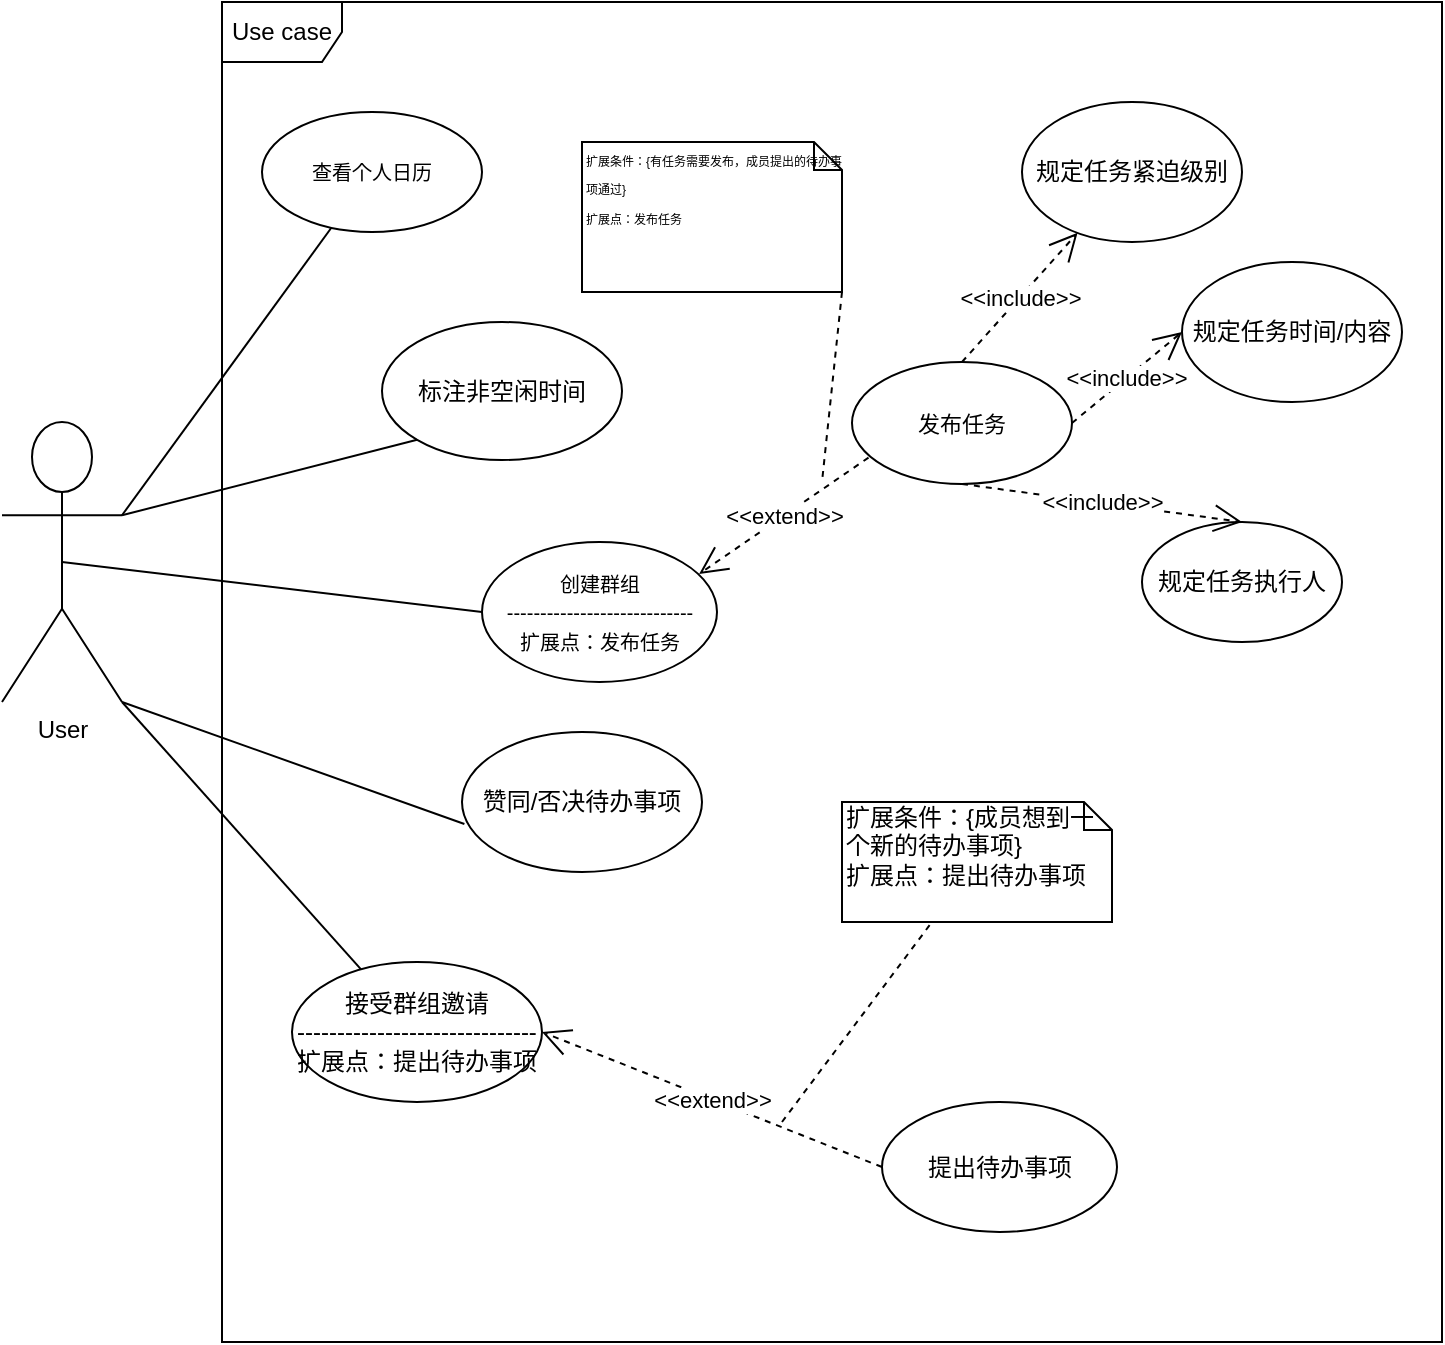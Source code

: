 <mxfile version="13.8.0" type="github" pages="2">
  <diagram id="0C442tjUMzfvRgD-rWmv" name="Page-1">
    <mxGraphModel dx="1183" dy="318" grid="1" gridSize="10" guides="1" tooltips="1" connect="1" arrows="1" fold="1" page="1" pageScale="1" pageWidth="827" pageHeight="1169" math="0" shadow="0">
      <root>
        <mxCell id="0" />
        <mxCell id="1" parent="0" />
        <mxCell id="Aq8MUgiEz7kiHm_kLCTz-1" value="User" style="shape=umlActor;verticalLabelPosition=bottom;verticalAlign=top;html=1;" parent="1" vertex="1">
          <mxGeometry x="50" y="230" width="60" height="140" as="geometry" />
        </mxCell>
        <mxCell id="Aq8MUgiEz7kiHm_kLCTz-2" value="Use case" style="shape=umlFrame;whiteSpace=wrap;html=1;" parent="1" vertex="1">
          <mxGeometry x="160" y="20" width="610" height="670" as="geometry" />
        </mxCell>
        <mxCell id="Aq8MUgiEz7kiHm_kLCTz-7" value="&lt;font style=&quot;font-size: 10px&quot;&gt;查看个人日历&lt;/font&gt;" style="ellipse;whiteSpace=wrap;html=1;" parent="1" vertex="1">
          <mxGeometry x="180" y="75" width="110" height="60" as="geometry" />
        </mxCell>
        <mxCell id="Aq8MUgiEz7kiHm_kLCTz-8" value="&lt;span style=&quot;font-size: 10px&quot;&gt;创建群组&lt;br&gt;----------------------------&lt;br&gt;扩展点：发布任务&lt;br&gt;&lt;/span&gt;" style="ellipse;whiteSpace=wrap;html=1;" parent="1" vertex="1">
          <mxGeometry x="290" y="290" width="117.5" height="70" as="geometry" />
        </mxCell>
        <mxCell id="Aq8MUgiEz7kiHm_kLCTz-9" value="接受群组邀请&lt;br&gt;------------------------------&lt;br&gt;扩展点：提出待办事项" style="ellipse;whiteSpace=wrap;html=1;" parent="1" vertex="1">
          <mxGeometry x="195" y="500" width="125" height="70" as="geometry" />
        </mxCell>
        <mxCell id="Aq8MUgiEz7kiHm_kLCTz-13" value="&lt;font style=&quot;font-size: 11px&quot;&gt;发布任务&lt;/font&gt;" style="ellipse;whiteSpace=wrap;html=1;" parent="1" vertex="1">
          <mxGeometry x="475" y="200" width="110" height="61" as="geometry" />
        </mxCell>
        <mxCell id="Aq8MUgiEz7kiHm_kLCTz-14" value="提出待办事项" style="ellipse;whiteSpace=wrap;html=1;" parent="1" vertex="1">
          <mxGeometry x="490" y="570" width="117.5" height="65" as="geometry" />
        </mxCell>
        <mxCell id="Aq8MUgiEz7kiHm_kLCTz-16" value="规定任务紧迫级别" style="ellipse;whiteSpace=wrap;html=1;" parent="1" vertex="1">
          <mxGeometry x="560" y="70" width="110" height="70" as="geometry" />
        </mxCell>
        <mxCell id="Aq8MUgiEz7kiHm_kLCTz-17" value="赞同/否决待办事项" style="ellipse;whiteSpace=wrap;html=1;" parent="1" vertex="1">
          <mxGeometry x="280" y="385" width="120" height="70" as="geometry" />
        </mxCell>
        <mxCell id="Aq8MUgiEz7kiHm_kLCTz-19" value="" style="endArrow=none;html=1;entryX=1;entryY=0.333;entryDx=0;entryDy=0;entryPerimeter=0;" parent="1" source="Aq8MUgiEz7kiHm_kLCTz-7" target="Aq8MUgiEz7kiHm_kLCTz-1" edge="1">
          <mxGeometry width="50" height="50" relative="1" as="geometry">
            <mxPoint x="124.289" y="165" as="sourcePoint" />
            <mxPoint x="124.289" y="115" as="targetPoint" />
          </mxGeometry>
        </mxCell>
        <mxCell id="Aq8MUgiEz7kiHm_kLCTz-20" value="" style="endArrow=none;html=1;entryX=0;entryY=0.5;entryDx=0;entryDy=0;exitX=0.5;exitY=0.5;exitDx=0;exitDy=0;exitPerimeter=0;" parent="1" source="Aq8MUgiEz7kiHm_kLCTz-1" target="Aq8MUgiEz7kiHm_kLCTz-8" edge="1">
          <mxGeometry width="50" height="50" relative="1" as="geometry">
            <mxPoint x="100" y="380" as="sourcePoint" />
            <mxPoint x="190" y="210" as="targetPoint" />
          </mxGeometry>
        </mxCell>
        <mxCell id="Aq8MUgiEz7kiHm_kLCTz-21" value="" style="endArrow=none;html=1;entryX=1;entryY=1;entryDx=0;entryDy=0;entryPerimeter=0;" parent="1" source="Aq8MUgiEz7kiHm_kLCTz-9" target="Aq8MUgiEz7kiHm_kLCTz-1" edge="1">
          <mxGeometry width="50" height="50" relative="1" as="geometry">
            <mxPoint x="124.289" y="375" as="sourcePoint" />
            <mxPoint x="124.289" y="325" as="targetPoint" />
          </mxGeometry>
        </mxCell>
        <mxCell id="Aq8MUgiEz7kiHm_kLCTz-26" value="&amp;lt;&amp;lt;include&amp;gt;&amp;gt;" style="endArrow=open;endSize=12;dashed=1;html=1;exitX=0.5;exitY=0;exitDx=0;exitDy=0;" parent="1" source="Aq8MUgiEz7kiHm_kLCTz-13" target="Aq8MUgiEz7kiHm_kLCTz-16" edge="1">
          <mxGeometry width="160" relative="1" as="geometry">
            <mxPoint x="370" y="130" as="sourcePoint" />
            <mxPoint x="530" y="130" as="targetPoint" />
          </mxGeometry>
        </mxCell>
        <mxCell id="Aq8MUgiEz7kiHm_kLCTz-27" value="&amp;lt;&amp;lt;extend&amp;gt;&amp;gt;" style="endArrow=open;endSize=12;dashed=1;html=1;entryX=0.924;entryY=0.228;entryDx=0;entryDy=0;entryPerimeter=0;exitX=0.075;exitY=0.784;exitDx=0;exitDy=0;exitPerimeter=0;" parent="1" source="Aq8MUgiEz7kiHm_kLCTz-13" target="Aq8MUgiEz7kiHm_kLCTz-8" edge="1">
          <mxGeometry width="160" relative="1" as="geometry">
            <mxPoint x="320" y="170" as="sourcePoint" />
            <mxPoint x="480" y="170" as="targetPoint" />
          </mxGeometry>
        </mxCell>
        <mxCell id="Aq8MUgiEz7kiHm_kLCTz-28" value="" style="endArrow=none;html=1;exitX=0.01;exitY=0.657;exitDx=0;exitDy=0;exitPerimeter=0;entryX=1;entryY=1;entryDx=0;entryDy=0;entryPerimeter=0;" parent="1" source="Aq8MUgiEz7kiHm_kLCTz-17" target="Aq8MUgiEz7kiHm_kLCTz-1" edge="1">
          <mxGeometry width="50" height="50" relative="1" as="geometry">
            <mxPoint x="70" y="250" as="sourcePoint" />
            <mxPoint x="90" y="200" as="targetPoint" />
          </mxGeometry>
        </mxCell>
        <mxCell id="Aq8MUgiEz7kiHm_kLCTz-35" value="&lt;font style=&quot;font-size: 6px ; line-height: 10%&quot;&gt;扩展条件：{有任务需要发布，成员提出的待办事项通过}&lt;br style=&quot;font-size: 6px&quot;&gt;扩展点：发布任务&lt;/font&gt;" style="shape=note;whiteSpace=wrap;html=1;size=14;verticalAlign=top;align=left;spacingTop=-6;" parent="1" vertex="1">
          <mxGeometry x="340" y="90" width="130" height="75" as="geometry" />
        </mxCell>
        <mxCell id="Aq8MUgiEz7kiHm_kLCTz-36" value="" style="endArrow=none;dashed=1;html=1;exitX=1;exitY=1;exitDx=0;exitDy=0;exitPerimeter=0;" parent="1" source="Aq8MUgiEz7kiHm_kLCTz-35" edge="1">
          <mxGeometry width="50" height="50" relative="1" as="geometry">
            <mxPoint x="385" y="100" as="sourcePoint" />
            <mxPoint x="460" y="260" as="targetPoint" />
          </mxGeometry>
        </mxCell>
        <mxCell id="Aq8MUgiEz7kiHm_kLCTz-46" value="&amp;lt;&amp;lt;extend&amp;gt;&amp;gt;" style="endArrow=open;endSize=12;dashed=1;html=1;entryX=1;entryY=0.5;entryDx=0;entryDy=0;exitX=0;exitY=0.5;exitDx=0;exitDy=0;" parent="1" source="Aq8MUgiEz7kiHm_kLCTz-14" target="Aq8MUgiEz7kiHm_kLCTz-9" edge="1">
          <mxGeometry width="160" relative="1" as="geometry">
            <mxPoint x="410" y="200" as="sourcePoint" />
            <mxPoint x="570" y="200" as="targetPoint" />
          </mxGeometry>
        </mxCell>
        <mxCell id="Aq8MUgiEz7kiHm_kLCTz-49" value="扩展条件：{成员想到一个新的待办事项}&lt;br&gt;扩展点：提出待办事项&lt;br&gt;" style="shape=note;whiteSpace=wrap;html=1;size=14;verticalAlign=top;align=left;spacingTop=-6;rounded=0;sketch=0;" parent="1" vertex="1">
          <mxGeometry x="470" y="420" width="135" height="60" as="geometry" />
        </mxCell>
        <mxCell id="Aq8MUgiEz7kiHm_kLCTz-50" value="" style="endArrow=none;dashed=1;html=1;" parent="1" target="Aq8MUgiEz7kiHm_kLCTz-49" edge="1">
          <mxGeometry width="50" height="50" relative="1" as="geometry">
            <mxPoint x="440" y="580" as="sourcePoint" />
            <mxPoint x="420" y="220" as="targetPoint" />
          </mxGeometry>
        </mxCell>
        <mxCell id="Aq8MUgiEz7kiHm_kLCTz-57" value="规定任务执行人" style="ellipse;whiteSpace=wrap;html=1;rounded=0;sketch=0;" parent="1" vertex="1">
          <mxGeometry x="620" y="280" width="100" height="60" as="geometry" />
        </mxCell>
        <mxCell id="Aq8MUgiEz7kiHm_kLCTz-58" value="&amp;lt;&amp;lt;include&amp;gt;&amp;gt;" style="endArrow=open;endSize=12;dashed=1;html=1;entryX=0.5;entryY=0;entryDx=0;entryDy=0;exitX=0.5;exitY=1;exitDx=0;exitDy=0;" parent="1" source="Aq8MUgiEz7kiHm_kLCTz-13" target="Aq8MUgiEz7kiHm_kLCTz-57" edge="1">
          <mxGeometry width="160" relative="1" as="geometry">
            <mxPoint x="590" y="230" as="sourcePoint" />
            <mxPoint x="660" y="220" as="targetPoint" />
            <Array as="points" />
          </mxGeometry>
        </mxCell>
        <mxCell id="lOJWtZVQG0SMTf90hQuc-2" value="标注非空闲时间" style="ellipse;whiteSpace=wrap;html=1;rounded=0;sketch=0;" parent="1" vertex="1">
          <mxGeometry x="240" y="180" width="120" height="69" as="geometry" />
        </mxCell>
        <mxCell id="lOJWtZVQG0SMTf90hQuc-5" value="" style="endArrow=none;html=1;exitX=1;exitY=0.333;exitDx=0;exitDy=0;exitPerimeter=0;entryX=0;entryY=1;entryDx=0;entryDy=0;" parent="1" source="Aq8MUgiEz7kiHm_kLCTz-1" target="lOJWtZVQG0SMTf90hQuc-2" edge="1">
          <mxGeometry width="50" height="50" relative="1" as="geometry">
            <mxPoint x="190" y="290" as="sourcePoint" />
            <mxPoint x="240" y="240" as="targetPoint" />
          </mxGeometry>
        </mxCell>
        <mxCell id="lOJWtZVQG0SMTf90hQuc-6" value="规定任务时间/内容" style="ellipse;whiteSpace=wrap;html=1;" parent="1" vertex="1">
          <mxGeometry x="640" y="150" width="110" height="70" as="geometry" />
        </mxCell>
        <mxCell id="lOJWtZVQG0SMTf90hQuc-7" value="&amp;lt;&amp;lt;include&amp;gt;&amp;gt;" style="endArrow=open;endSize=12;dashed=1;html=1;exitX=1;exitY=0.5;exitDx=0;exitDy=0;entryX=0;entryY=0.5;entryDx=0;entryDy=0;" parent="1" source="Aq8MUgiEz7kiHm_kLCTz-13" target="lOJWtZVQG0SMTf90hQuc-6" edge="1">
          <mxGeometry width="160" relative="1" as="geometry">
            <mxPoint x="540" y="210" as="sourcePoint" />
            <mxPoint x="597.786" y="145.415" as="targetPoint" />
          </mxGeometry>
        </mxCell>
      </root>
    </mxGraphModel>
  </diagram>
  <diagram id="CQz8t2itkyQ89M_VoTo9" name="Page-2">
    <mxGraphModel dx="553" dy="161" grid="1" gridSize="10" guides="1" tooltips="1" connect="1" arrows="1" fold="1" page="1" pageScale="1" pageWidth="827" pageHeight="1169" math="0" shadow="0">
      <root>
        <mxCell id="s3CmU2joFz6qiKgKJhzo-0" />
        <mxCell id="s3CmU2joFz6qiKgKJhzo-1" parent="s3CmU2joFz6qiKgKJhzo-0" />
      </root>
    </mxGraphModel>
  </diagram>
</mxfile>
